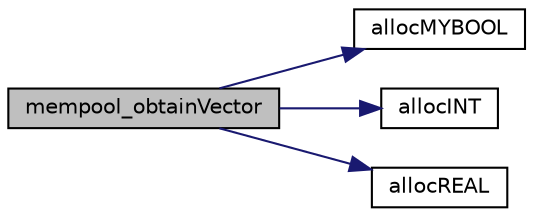 digraph "mempool_obtainVector"
{
  edge [fontname="Helvetica",fontsize="10",labelfontname="Helvetica",labelfontsize="10"];
  node [fontname="Helvetica",fontsize="10",shape=record];
  rankdir="LR";
  Node1316 [label="mempool_obtainVector",height=0.2,width=0.4,color="black", fillcolor="grey75", style="filled", fontcolor="black"];
  Node1316 -> Node1317 [color="midnightblue",fontsize="10",style="solid",fontname="Helvetica"];
  Node1317 [label="allocMYBOOL",height=0.2,width=0.4,color="black", fillcolor="white", style="filled",URL="$d9/d18/lp__utils_8c.html#a0f35a721d2c3a4beea00b2840c2bea30"];
  Node1316 -> Node1318 [color="midnightblue",fontsize="10",style="solid",fontname="Helvetica"];
  Node1318 [label="allocINT",height=0.2,width=0.4,color="black", fillcolor="white", style="filled",URL="$d9/d18/lp__utils_8c.html#a2081b8e14a0691b7e3931fa280ad9e63"];
  Node1316 -> Node1319 [color="midnightblue",fontsize="10",style="solid",fontname="Helvetica"];
  Node1319 [label="allocREAL",height=0.2,width=0.4,color="black", fillcolor="white", style="filled",URL="$d9/d18/lp__utils_8c.html#a7b25e1f9aee74052b4b6df28443ebf48"];
}
